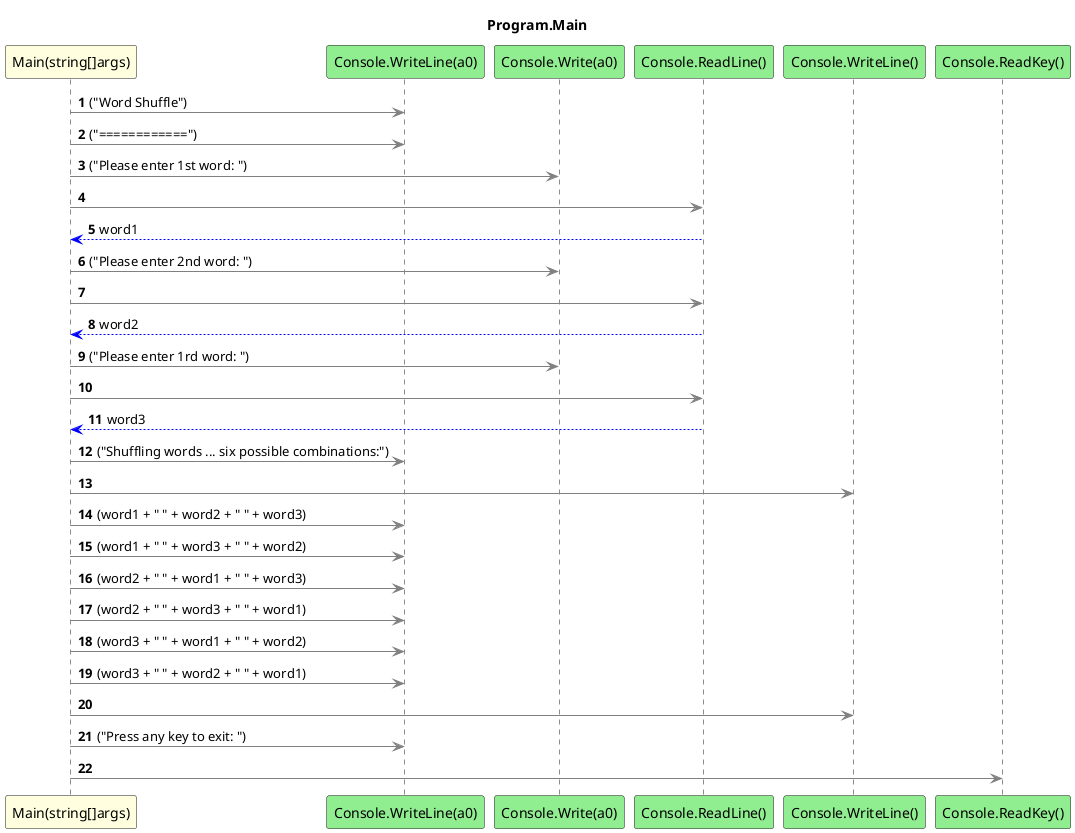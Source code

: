 @startuml Program.Main
title Program.Main
participant "Main(string[]args)" as Main_p0 #LightYellow
participant "Console.WriteLine(a0)" as Console_WriteLine_a0 #LightGreen
participant "Console.Write(a0)" as Console_Write_a0 #LightGreen
participant "Console.ReadLine()" as Console_ReadLine #LightGreen
participant "Console.WriteLine()" as Console_WriteLine #LightGreen
participant "Console.ReadKey()" as Console_ReadKey #LightGreen
autonumber
Main_p0 -[#grey]> Console_WriteLine_a0 : ("Word Shuffle")
Main_p0 -[#grey]> Console_WriteLine_a0 : ("============")
Main_p0 -[#grey]> Console_Write_a0 : ("Please enter 1st word: ")
Main_p0 -[#grey]> Console_ReadLine
Console_ReadLine -[#blue]-> Main_p0 : word1
Main_p0 -[#grey]> Console_Write_a0 : ("Please enter 2nd word: ")
Main_p0 -[#grey]> Console_ReadLine
Console_ReadLine -[#blue]-> Main_p0 : word2
Main_p0 -[#grey]> Console_Write_a0 : ("Please enter 1rd word: ")
Main_p0 -[#grey]> Console_ReadLine
Console_ReadLine -[#blue]-> Main_p0 : word3
Main_p0 -[#grey]> Console_WriteLine_a0 : ("Shuffling words ... six possible combinations:")
Main_p0 -[#grey]> Console_WriteLine
Main_p0 -[#grey]> Console_WriteLine_a0 : (word1 + " " + word2 + " " + word3)
Main_p0 -[#grey]> Console_WriteLine_a0 : (word1 + " " + word3 + " " + word2)
Main_p0 -[#grey]> Console_WriteLine_a0 : (word2 + " " + word1 + " " + word3)
Main_p0 -[#grey]> Console_WriteLine_a0 : (word2 + " " + word3 + " " + word1)
Main_p0 -[#grey]> Console_WriteLine_a0 : (word3 + " " + word1 + " " + word2)
Main_p0 -[#grey]> Console_WriteLine_a0 : (word3 + " " + word2 + " " + word1)
Main_p0 -[#grey]> Console_WriteLine
Main_p0 -[#grey]> Console_WriteLine_a0 : ("Press any key to exit: ")
Main_p0 -[#grey]> Console_ReadKey
@enduml
